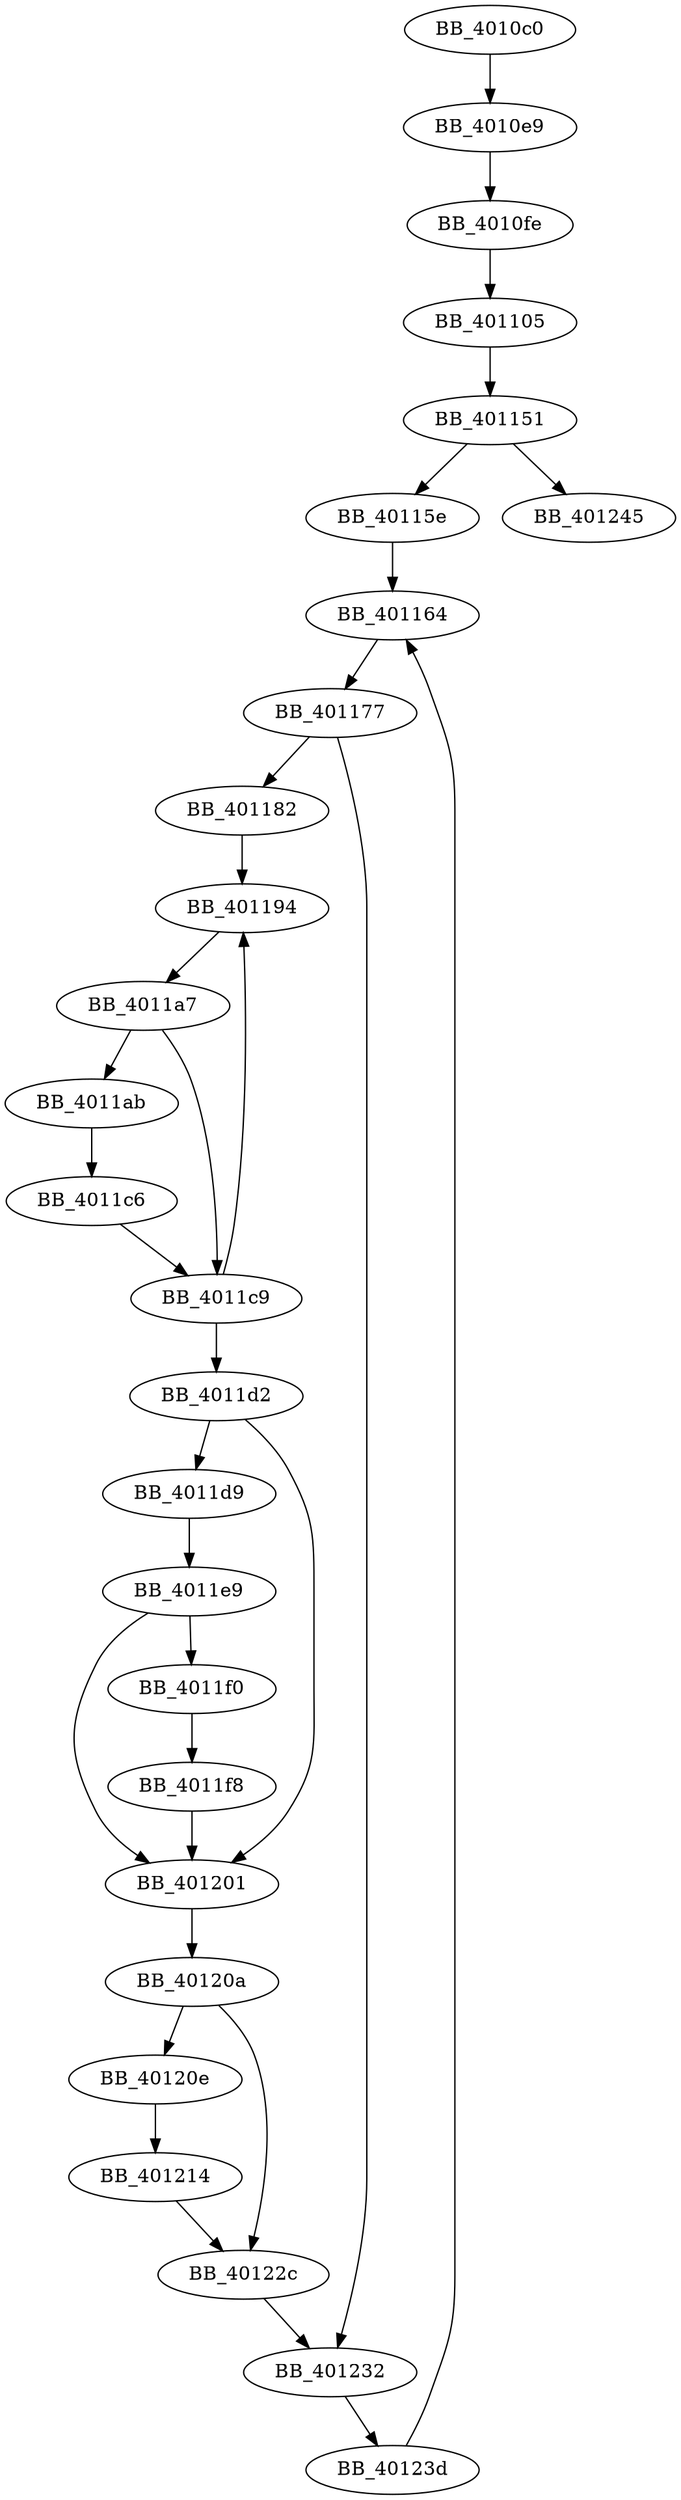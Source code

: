 DiGraph sub_4010C0{
BB_4010c0->BB_4010e9
BB_4010e9->BB_4010fe
BB_4010fe->BB_401105
BB_401105->BB_401151
BB_401151->BB_40115e
BB_401151->BB_401245
BB_40115e->BB_401164
BB_401164->BB_401177
BB_401177->BB_401182
BB_401177->BB_401232
BB_401182->BB_401194
BB_401194->BB_4011a7
BB_4011a7->BB_4011ab
BB_4011a7->BB_4011c9
BB_4011ab->BB_4011c6
BB_4011c6->BB_4011c9
BB_4011c9->BB_401194
BB_4011c9->BB_4011d2
BB_4011d2->BB_4011d9
BB_4011d2->BB_401201
BB_4011d9->BB_4011e9
BB_4011e9->BB_4011f0
BB_4011e9->BB_401201
BB_4011f0->BB_4011f8
BB_4011f8->BB_401201
BB_401201->BB_40120a
BB_40120a->BB_40120e
BB_40120a->BB_40122c
BB_40120e->BB_401214
BB_401214->BB_40122c
BB_40122c->BB_401232
BB_401232->BB_40123d
BB_40123d->BB_401164
}
